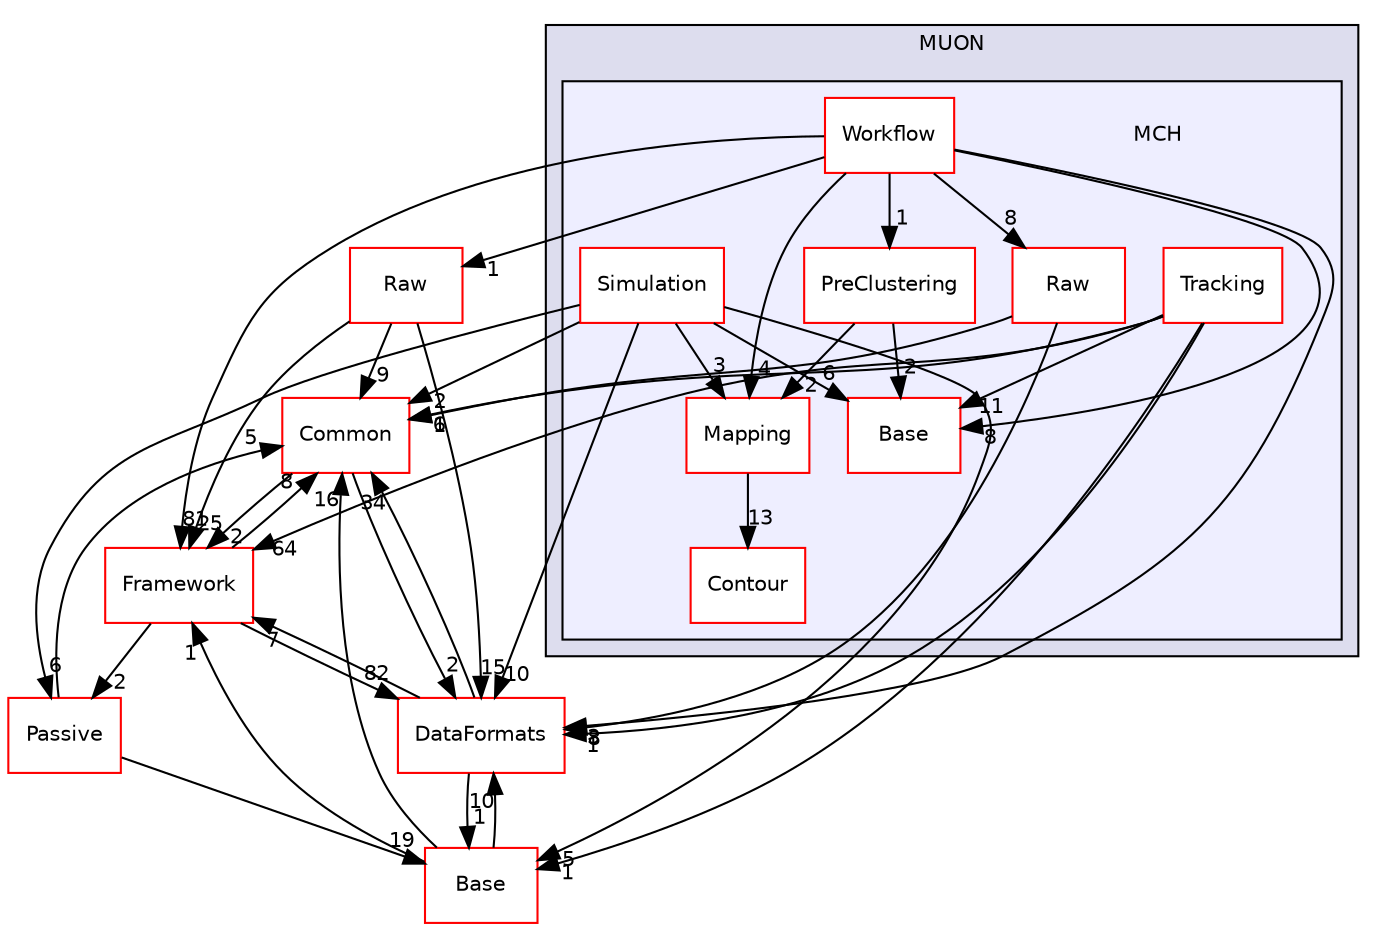 digraph "/home/travis/build/AliceO2Group/AliceO2/Detectors/MUON/MCH" {
  bgcolor=transparent;
  compound=true
  node [ fontsize="10", fontname="Helvetica"];
  edge [ labelfontsize="10", labelfontname="Helvetica"];
  subgraph clusterdir_1cc233fd3b1202b9dad36810b41b97af {
    graph [ bgcolor="#ddddee", pencolor="black", label="MUON" fontname="Helvetica", fontsize="10", URL="dir_1cc233fd3b1202b9dad36810b41b97af.html"]
  subgraph clusterdir_061f7088060f41729027f6c2fce0273e {
    graph [ bgcolor="#eeeeff", pencolor="black", label="" URL="dir_061f7088060f41729027f6c2fce0273e.html"];
    dir_061f7088060f41729027f6c2fce0273e [shape=plaintext label="MCH"];
    dir_1155c84989a046e7de4bf0156dc4b34c [shape=box label="Base" color="red" fillcolor="white" style="filled" URL="dir_1155c84989a046e7de4bf0156dc4b34c.html"];
    dir_f53aaea7b1f4a3d2e21e52645ea2576d [shape=box label="Contour" color="red" fillcolor="white" style="filled" URL="dir_f53aaea7b1f4a3d2e21e52645ea2576d.html"];
    dir_b098e3604916eca5f90f2bb1c75b7880 [shape=box label="Mapping" color="red" fillcolor="white" style="filled" URL="dir_b098e3604916eca5f90f2bb1c75b7880.html"];
    dir_6229e1f1a243f5ed3f0013dfa4f13deb [shape=box label="PreClustering" color="red" fillcolor="white" style="filled" URL="dir_6229e1f1a243f5ed3f0013dfa4f13deb.html"];
    dir_f8de85f281636d081fd2e7e06b0134d2 [shape=box label="Raw" color="red" fillcolor="white" style="filled" URL="dir_f8de85f281636d081fd2e7e06b0134d2.html"];
    dir_e4cb5181a3c884468a78a261ced84e7b [shape=box label="Simulation" color="red" fillcolor="white" style="filled" URL="dir_e4cb5181a3c884468a78a261ced84e7b.html"];
    dir_09445408fa345a18838fb91740d089d0 [shape=box label="Tracking" color="red" fillcolor="white" style="filled" URL="dir_09445408fa345a18838fb91740d089d0.html"];
    dir_04ece05d7c7fe751e39bd0511b9068fc [shape=box label="Workflow" color="red" fillcolor="white" style="filled" URL="dir_04ece05d7c7fe751e39bd0511b9068fc.html"];
  }
  }
  dir_4ab6b4cc6a7edbff49100e9123df213f [shape=box label="Common" color="red" URL="dir_4ab6b4cc6a7edbff49100e9123df213f.html"];
  dir_37c90836491b695b472bf98d1be8336b [shape=box label="Base" color="red" URL="dir_37c90836491b695b472bf98d1be8336b.html"];
  dir_f01815b857f9009bea48e2cb39492245 [shape=box label="Passive" color="red" URL="dir_f01815b857f9009bea48e2cb39492245.html"];
  dir_bcbb2cf9a3d3d83e5515c82071a07177 [shape=box label="Framework" color="red" URL="dir_bcbb2cf9a3d3d83e5515c82071a07177.html"];
  dir_26637d1bd82229bc9ed97f7e706be743 [shape=box label="Raw" color="red" URL="dir_26637d1bd82229bc9ed97f7e706be743.html"];
  dir_2171f7ec022c5423887b07c69b2f5b48 [shape=box label="DataFormats" color="red" URL="dir_2171f7ec022c5423887b07c69b2f5b48.html"];
  dir_6229e1f1a243f5ed3f0013dfa4f13deb->dir_1155c84989a046e7de4bf0156dc4b34c [headlabel="2", labeldistance=1.5 headhref="dir_000515_000129.html"];
  dir_6229e1f1a243f5ed3f0013dfa4f13deb->dir_b098e3604916eca5f90f2bb1c75b7880 [headlabel="2", labeldistance=1.5 headhref="dir_000515_000495.html"];
  dir_4ab6b4cc6a7edbff49100e9123df213f->dir_bcbb2cf9a3d3d83e5515c82071a07177 [headlabel="2", labeldistance=1.5 headhref="dir_000027_000013.html"];
  dir_4ab6b4cc6a7edbff49100e9123df213f->dir_2171f7ec022c5423887b07c69b2f5b48 [headlabel="2", labeldistance=1.5 headhref="dir_000027_000076.html"];
  dir_37c90836491b695b472bf98d1be8336b->dir_4ab6b4cc6a7edbff49100e9123df213f [headlabel="16", labeldistance=1.5 headhref="dir_000273_000027.html"];
  dir_37c90836491b695b472bf98d1be8336b->dir_bcbb2cf9a3d3d83e5515c82071a07177 [headlabel="1", labeldistance=1.5 headhref="dir_000273_000013.html"];
  dir_37c90836491b695b472bf98d1be8336b->dir_2171f7ec022c5423887b07c69b2f5b48 [headlabel="10", labeldistance=1.5 headhref="dir_000273_000076.html"];
  dir_09445408fa345a18838fb91740d089d0->dir_4ab6b4cc6a7edbff49100e9123df213f [headlabel="6", labeldistance=1.5 headhref="dir_000116_000027.html"];
  dir_09445408fa345a18838fb91740d089d0->dir_1155c84989a046e7de4bf0156dc4b34c [headlabel="11", labeldistance=1.5 headhref="dir_000116_000129.html"];
  dir_09445408fa345a18838fb91740d089d0->dir_37c90836491b695b472bf98d1be8336b [headlabel="1", labeldistance=1.5 headhref="dir_000116_000273.html"];
  dir_09445408fa345a18838fb91740d089d0->dir_bcbb2cf9a3d3d83e5515c82071a07177 [headlabel="64", labeldistance=1.5 headhref="dir_000116_000013.html"];
  dir_09445408fa345a18838fb91740d089d0->dir_2171f7ec022c5423887b07c69b2f5b48 [headlabel="1", labeldistance=1.5 headhref="dir_000116_000076.html"];
  dir_e4cb5181a3c884468a78a261ced84e7b->dir_4ab6b4cc6a7edbff49100e9123df213f [headlabel="2", labeldistance=1.5 headhref="dir_000202_000027.html"];
  dir_e4cb5181a3c884468a78a261ced84e7b->dir_1155c84989a046e7de4bf0156dc4b34c [headlabel="6", labeldistance=1.5 headhref="dir_000202_000129.html"];
  dir_e4cb5181a3c884468a78a261ced84e7b->dir_37c90836491b695b472bf98d1be8336b [headlabel="5", labeldistance=1.5 headhref="dir_000202_000273.html"];
  dir_e4cb5181a3c884468a78a261ced84e7b->dir_f01815b857f9009bea48e2cb39492245 [headlabel="6", labeldistance=1.5 headhref="dir_000202_000563.html"];
  dir_e4cb5181a3c884468a78a261ced84e7b->dir_2171f7ec022c5423887b07c69b2f5b48 [headlabel="10", labeldistance=1.5 headhref="dir_000202_000076.html"];
  dir_e4cb5181a3c884468a78a261ced84e7b->dir_b098e3604916eca5f90f2bb1c75b7880 [headlabel="3", labeldistance=1.5 headhref="dir_000202_000495.html"];
  dir_f01815b857f9009bea48e2cb39492245->dir_4ab6b4cc6a7edbff49100e9123df213f [headlabel="5", labeldistance=1.5 headhref="dir_000563_000027.html"];
  dir_f01815b857f9009bea48e2cb39492245->dir_37c90836491b695b472bf98d1be8336b [headlabel="19", labeldistance=1.5 headhref="dir_000563_000273.html"];
  dir_04ece05d7c7fe751e39bd0511b9068fc->dir_6229e1f1a243f5ed3f0013dfa4f13deb [headlabel="1", labeldistance=1.5 headhref="dir_000541_000515.html"];
  dir_04ece05d7c7fe751e39bd0511b9068fc->dir_1155c84989a046e7de4bf0156dc4b34c [headlabel="8", labeldistance=1.5 headhref="dir_000541_000129.html"];
  dir_04ece05d7c7fe751e39bd0511b9068fc->dir_bcbb2cf9a3d3d83e5515c82071a07177 [headlabel="81", labeldistance=1.5 headhref="dir_000541_000013.html"];
  dir_04ece05d7c7fe751e39bd0511b9068fc->dir_f8de85f281636d081fd2e7e06b0134d2 [headlabel="8", labeldistance=1.5 headhref="dir_000541_000406.html"];
  dir_04ece05d7c7fe751e39bd0511b9068fc->dir_26637d1bd82229bc9ed97f7e706be743 [headlabel="1", labeldistance=1.5 headhref="dir_000541_000553.html"];
  dir_04ece05d7c7fe751e39bd0511b9068fc->dir_2171f7ec022c5423887b07c69b2f5b48 [headlabel="3", labeldistance=1.5 headhref="dir_000541_000076.html"];
  dir_04ece05d7c7fe751e39bd0511b9068fc->dir_b098e3604916eca5f90f2bb1c75b7880 [headlabel="4", labeldistance=1.5 headhref="dir_000541_000495.html"];
  dir_bcbb2cf9a3d3d83e5515c82071a07177->dir_4ab6b4cc6a7edbff49100e9123df213f [headlabel="8", labeldistance=1.5 headhref="dir_000013_000027.html"];
  dir_bcbb2cf9a3d3d83e5515c82071a07177->dir_f01815b857f9009bea48e2cb39492245 [headlabel="2", labeldistance=1.5 headhref="dir_000013_000563.html"];
  dir_bcbb2cf9a3d3d83e5515c82071a07177->dir_2171f7ec022c5423887b07c69b2f5b48 [headlabel="82", labeldistance=1.5 headhref="dir_000013_000076.html"];
  dir_26637d1bd82229bc9ed97f7e706be743->dir_4ab6b4cc6a7edbff49100e9123df213f [headlabel="9", labeldistance=1.5 headhref="dir_000553_000027.html"];
  dir_26637d1bd82229bc9ed97f7e706be743->dir_bcbb2cf9a3d3d83e5515c82071a07177 [headlabel="25", labeldistance=1.5 headhref="dir_000553_000013.html"];
  dir_26637d1bd82229bc9ed97f7e706be743->dir_2171f7ec022c5423887b07c69b2f5b48 [headlabel="15", labeldistance=1.5 headhref="dir_000553_000076.html"];
  dir_f8de85f281636d081fd2e7e06b0134d2->dir_4ab6b4cc6a7edbff49100e9123df213f [headlabel="1", labeldistance=1.5 headhref="dir_000406_000027.html"];
  dir_f8de85f281636d081fd2e7e06b0134d2->dir_2171f7ec022c5423887b07c69b2f5b48 [headlabel="8", labeldistance=1.5 headhref="dir_000406_000076.html"];
  dir_2171f7ec022c5423887b07c69b2f5b48->dir_4ab6b4cc6a7edbff49100e9123df213f [headlabel="34", labeldistance=1.5 headhref="dir_000076_000027.html"];
  dir_2171f7ec022c5423887b07c69b2f5b48->dir_37c90836491b695b472bf98d1be8336b [headlabel="1", labeldistance=1.5 headhref="dir_000076_000273.html"];
  dir_2171f7ec022c5423887b07c69b2f5b48->dir_bcbb2cf9a3d3d83e5515c82071a07177 [headlabel="7", labeldistance=1.5 headhref="dir_000076_000013.html"];
  dir_b098e3604916eca5f90f2bb1c75b7880->dir_f53aaea7b1f4a3d2e21e52645ea2576d [headlabel="13", labeldistance=1.5 headhref="dir_000495_000261.html"];
}
